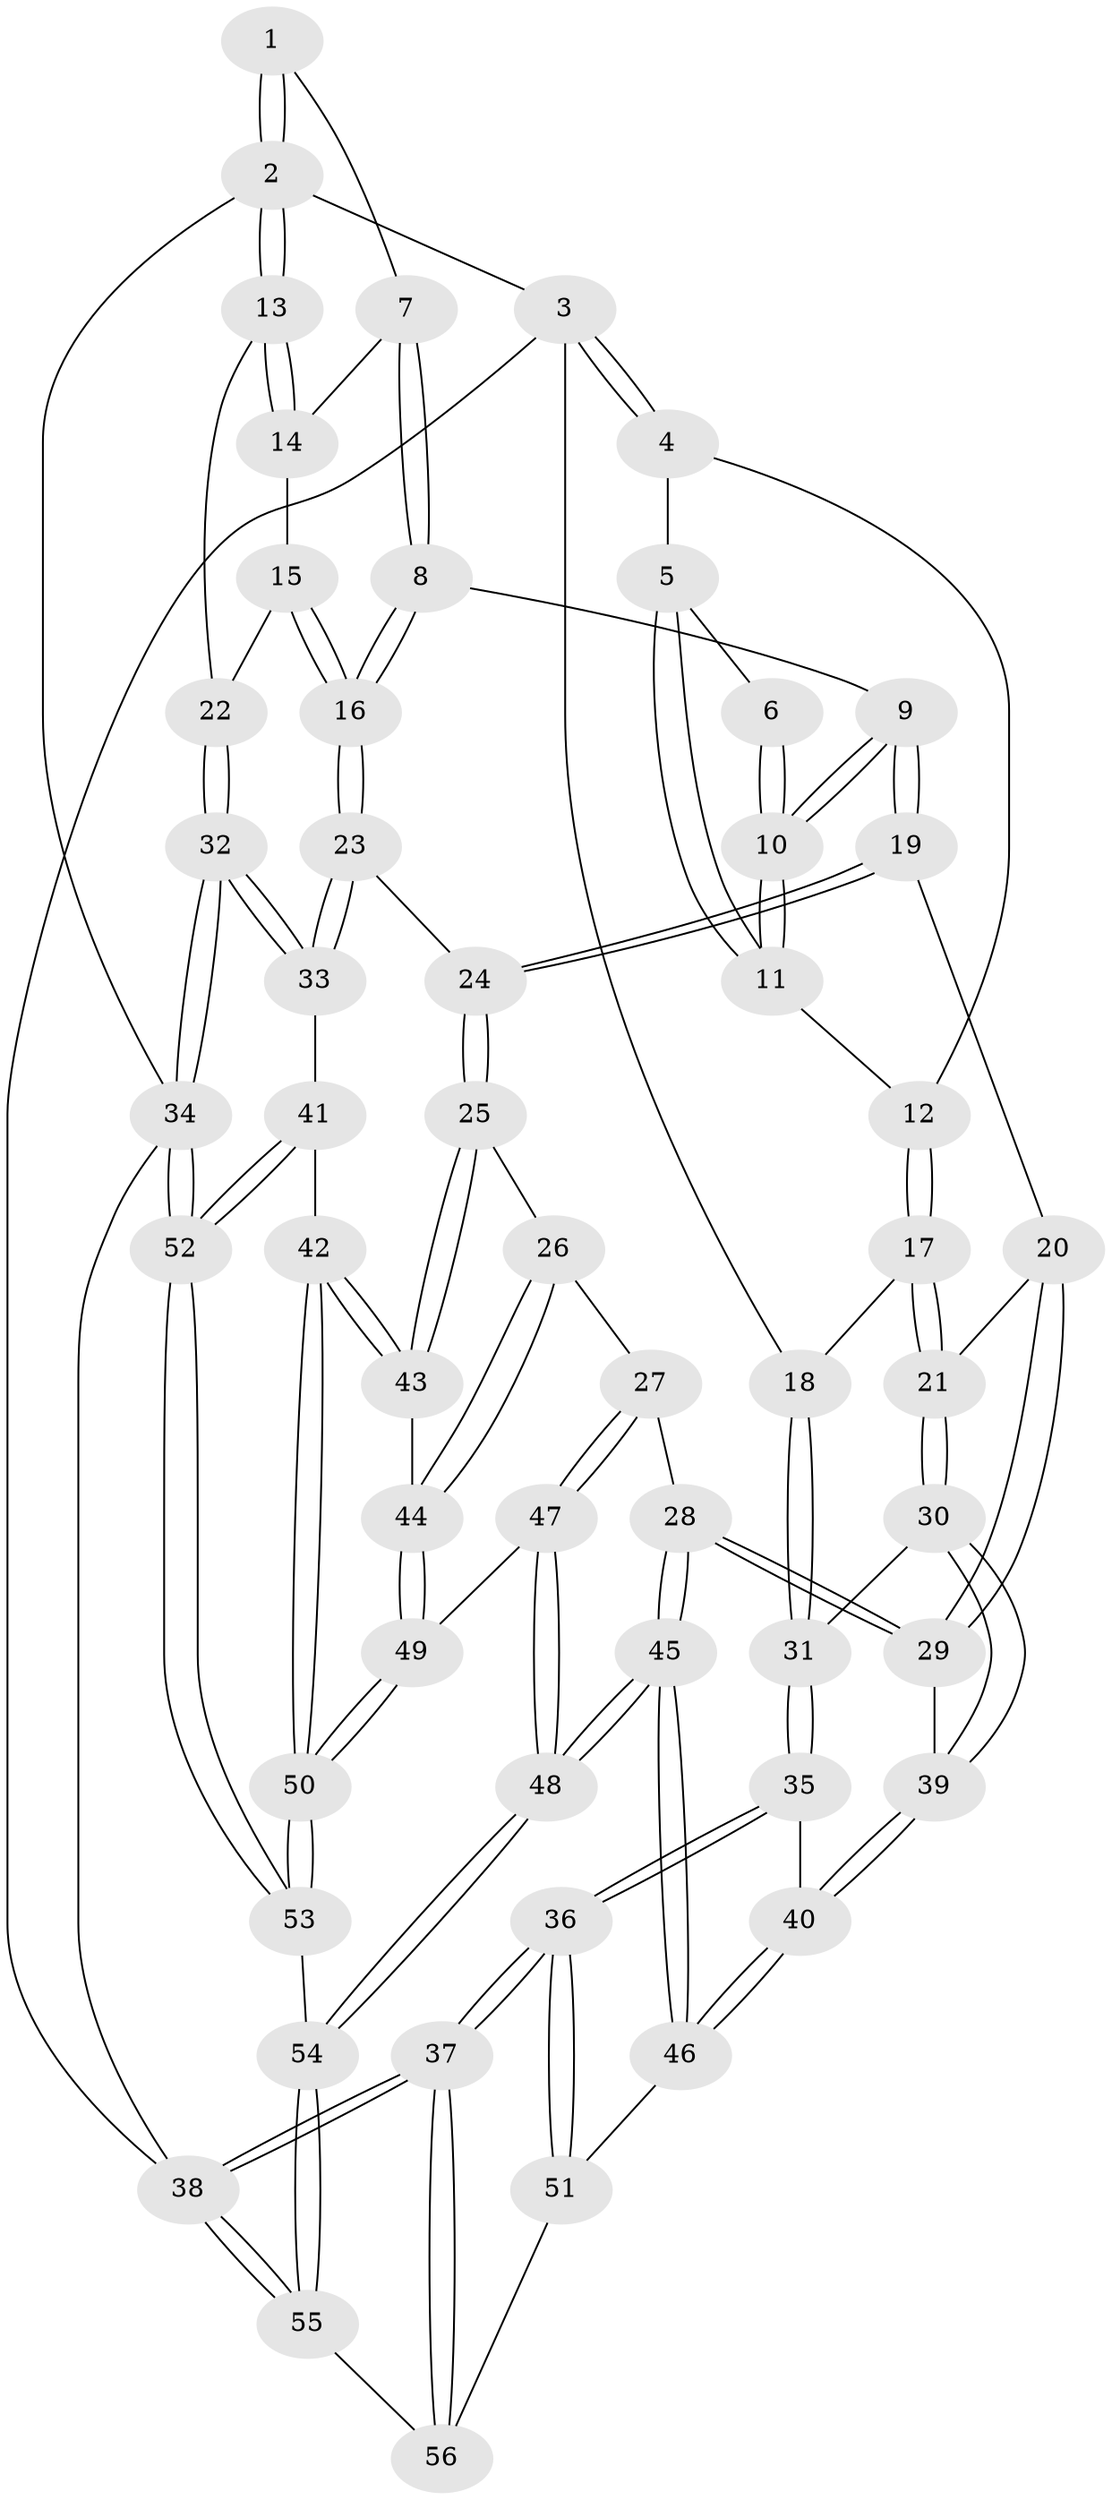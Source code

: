 // coarse degree distribution, {2: 0.1, 4: 0.5333333333333333, 3: 0.3333333333333333, 6: 0.03333333333333333}
// Generated by graph-tools (version 1.1) at 2025/38/03/04/25 23:38:27]
// undirected, 56 vertices, 137 edges
graph export_dot {
  node [color=gray90,style=filled];
  1 [pos="+0.8093426142172425+0"];
  2 [pos="+1+0"];
  3 [pos="+0+0"];
  4 [pos="+0+0"];
  5 [pos="+0.12512249350458726+0"];
  6 [pos="+0.5877630842976258+0"];
  7 [pos="+0.7767027946844598+0.07046854394254297"];
  8 [pos="+0.7475846918113+0.11110956914571583"];
  9 [pos="+0.5070794654194667+0.2015259346925189"];
  10 [pos="+0.49977729345497035+0.17995763822686156"];
  11 [pos="+0.4410807622104168+0.1466425313267463"];
  12 [pos="+0.3106327874429016+0.12123380936747698"];
  13 [pos="+1+0"];
  14 [pos="+0.8374097897068449+0.11537784648400436"];
  15 [pos="+0.9265593139655426+0.1966299696392206"];
  16 [pos="+0.8197678959379501+0.36150951409967574"];
  17 [pos="+0.1808178230700679+0.20118572738914117"];
  18 [pos="+0+0"];
  19 [pos="+0.5063044536127608+0.2218010286902013"];
  20 [pos="+0.49635360255784483+0.23299145834619872"];
  21 [pos="+0.25485420443931994+0.3554770609615894"];
  22 [pos="+1+0"];
  23 [pos="+0.8091823543980671+0.39729626889237535"];
  24 [pos="+0.7776172703239295+0.40674545381501476"];
  25 [pos="+0.7293432039886901+0.4788779190472014"];
  26 [pos="+0.6237411867694169+0.5362170791792498"];
  27 [pos="+0.522186375860206+0.5755366953577696"];
  28 [pos="+0.5011219778470022+0.5674462407881011"];
  29 [pos="+0.48704777694759566+0.5546734473980016"];
  30 [pos="+0.2330353519064589+0.4051929363623832"];
  31 [pos="+0+0.03092686000241629"];
  32 [pos="+1+0.538648987750069"];
  33 [pos="+1+0.5371675716764419"];
  34 [pos="+1+1"];
  35 [pos="+0+0.49435867927721056"];
  36 [pos="+0+0.7882364261745843"];
  37 [pos="+0+1"];
  38 [pos="+0+1"];
  39 [pos="+0.20520122596106313+0.49312221467618134"];
  40 [pos="+0.17265370636723334+0.5218379655054864"];
  41 [pos="+0.8891709390110348+0.7129895652567511"];
  42 [pos="+0.8338162353743381+0.6972132385195153"];
  43 [pos="+0.7611134401417424+0.6214153002867437"];
  44 [pos="+0.6899727503203265+0.7006131493926533"];
  45 [pos="+0.3281911750905533+0.7842492203520391"];
  46 [pos="+0.21617200900251912+0.7420766516537567"];
  47 [pos="+0.5538025379551881+0.6823374291946638"];
  48 [pos="+0.4282683036720859+0.8796394100023931"];
  49 [pos="+0.6627455029248488+0.7575289606869132"];
  50 [pos="+0.6800589098956711+0.79385657768976"];
  51 [pos="+0.2083391550694727+0.7507522629397101"];
  52 [pos="+0.8650902685230644+1"];
  53 [pos="+0.6956057379896329+1"];
  54 [pos="+0.5189555083870129+1"];
  55 [pos="+0.2799114162431583+1"];
  56 [pos="+0.1772571769814329+0.8194706991038213"];
  1 -- 2;
  1 -- 2;
  1 -- 7;
  2 -- 3;
  2 -- 13;
  2 -- 13;
  2 -- 34;
  3 -- 4;
  3 -- 4;
  3 -- 18;
  3 -- 38;
  4 -- 5;
  4 -- 12;
  5 -- 6;
  5 -- 11;
  5 -- 11;
  6 -- 10;
  6 -- 10;
  7 -- 8;
  7 -- 8;
  7 -- 14;
  8 -- 9;
  8 -- 16;
  8 -- 16;
  9 -- 10;
  9 -- 10;
  9 -- 19;
  9 -- 19;
  10 -- 11;
  10 -- 11;
  11 -- 12;
  12 -- 17;
  12 -- 17;
  13 -- 14;
  13 -- 14;
  13 -- 22;
  14 -- 15;
  15 -- 16;
  15 -- 16;
  15 -- 22;
  16 -- 23;
  16 -- 23;
  17 -- 18;
  17 -- 21;
  17 -- 21;
  18 -- 31;
  18 -- 31;
  19 -- 20;
  19 -- 24;
  19 -- 24;
  20 -- 21;
  20 -- 29;
  20 -- 29;
  21 -- 30;
  21 -- 30;
  22 -- 32;
  22 -- 32;
  23 -- 24;
  23 -- 33;
  23 -- 33;
  24 -- 25;
  24 -- 25;
  25 -- 26;
  25 -- 43;
  25 -- 43;
  26 -- 27;
  26 -- 44;
  26 -- 44;
  27 -- 28;
  27 -- 47;
  27 -- 47;
  28 -- 29;
  28 -- 29;
  28 -- 45;
  28 -- 45;
  29 -- 39;
  30 -- 31;
  30 -- 39;
  30 -- 39;
  31 -- 35;
  31 -- 35;
  32 -- 33;
  32 -- 33;
  32 -- 34;
  32 -- 34;
  33 -- 41;
  34 -- 52;
  34 -- 52;
  34 -- 38;
  35 -- 36;
  35 -- 36;
  35 -- 40;
  36 -- 37;
  36 -- 37;
  36 -- 51;
  36 -- 51;
  37 -- 38;
  37 -- 38;
  37 -- 56;
  37 -- 56;
  38 -- 55;
  38 -- 55;
  39 -- 40;
  39 -- 40;
  40 -- 46;
  40 -- 46;
  41 -- 42;
  41 -- 52;
  41 -- 52;
  42 -- 43;
  42 -- 43;
  42 -- 50;
  42 -- 50;
  43 -- 44;
  44 -- 49;
  44 -- 49;
  45 -- 46;
  45 -- 46;
  45 -- 48;
  45 -- 48;
  46 -- 51;
  47 -- 48;
  47 -- 48;
  47 -- 49;
  48 -- 54;
  48 -- 54;
  49 -- 50;
  49 -- 50;
  50 -- 53;
  50 -- 53;
  51 -- 56;
  52 -- 53;
  52 -- 53;
  53 -- 54;
  54 -- 55;
  54 -- 55;
  55 -- 56;
}
